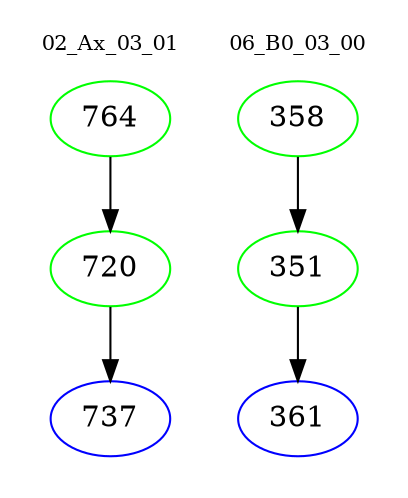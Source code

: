 digraph{
subgraph cluster_0 {
color = white
label = "02_Ax_03_01";
fontsize=10;
T0_764 [label="764", color="green"]
T0_764 -> T0_720 [color="black"]
T0_720 [label="720", color="green"]
T0_720 -> T0_737 [color="black"]
T0_737 [label="737", color="blue"]
}
subgraph cluster_1 {
color = white
label = "06_B0_03_00";
fontsize=10;
T1_358 [label="358", color="green"]
T1_358 -> T1_351 [color="black"]
T1_351 [label="351", color="green"]
T1_351 -> T1_361 [color="black"]
T1_361 [label="361", color="blue"]
}
}
